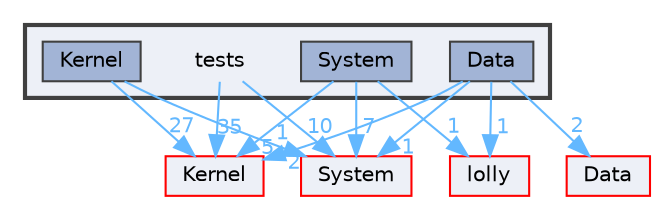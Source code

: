 digraph "tests"
{
 // LATEX_PDF_SIZE
  bgcolor="transparent";
  edge [fontname=Helvetica,fontsize=10,labelfontname=Helvetica,labelfontsize=10];
  node [fontname=Helvetica,fontsize=10,shape=box,height=0.2,width=0.4];
  compound=true
  subgraph clusterdir_59425e443f801f1f2fd8bbe4959a3ccf {
    graph [ bgcolor="#edf0f7", pencolor="grey25", label="", fontname=Helvetica,fontsize=10 style="filled,bold", URL="dir_59425e443f801f1f2fd8bbe4959a3ccf.html",tooltip=""]
    dir_59425e443f801f1f2fd8bbe4959a3ccf [shape=plaintext, label="tests"];
  dir_0e16d6e1be87168091a429944e6ef96f [label="Data", fillcolor="#a2b4d6", color="grey25", style="filled", URL="dir_0e16d6e1be87168091a429944e6ef96f.html",tooltip=""];
  dir_b3a824bd1972d499ced956e15ea89baa [label="Kernel", fillcolor="#a2b4d6", color="grey25", style="filled", URL="dir_b3a824bd1972d499ced956e15ea89baa.html",tooltip=""];
  dir_df16762c41d55ab81241d1dd50493298 [label="System", fillcolor="#a2b4d6", color="grey25", style="filled", URL="dir_df16762c41d55ab81241d1dd50493298.html",tooltip=""];
  }
  dir_4e4e38b7a3cbd015b31043c806009c51 [label="lolly", fillcolor="#edf0f7", color="red", style="filled", URL="dir_4e4e38b7a3cbd015b31043c806009c51.html",tooltip=""];
  dir_52bed8acfaac088d5968cb2c84d7645d [label="Kernel", fillcolor="#edf0f7", color="red", style="filled", URL="dir_52bed8acfaac088d5968cb2c84d7645d.html",tooltip=""];
  dir_9af51e3826d4f9e80d9103b2de543e84 [label="System", fillcolor="#edf0f7", color="red", style="filled", URL="dir_9af51e3826d4f9e80d9103b2de543e84.html",tooltip=""];
  dir_e3d743d0ec9b4013b28b5d69101bc7fb [label="Data", fillcolor="#edf0f7", color="red", style="filled", URL="dir_e3d743d0ec9b4013b28b5d69101bc7fb.html",tooltip=""];
  dir_59425e443f801f1f2fd8bbe4959a3ccf->dir_52bed8acfaac088d5968cb2c84d7645d [headlabel="35", labeldistance=1.5 headhref="dir_000034_000020.html" color="steelblue1" fontcolor="steelblue1"];
  dir_59425e443f801f1f2fd8bbe4959a3ccf->dir_9af51e3826d4f9e80d9103b2de543e84 [headlabel="10", labeldistance=1.5 headhref="dir_000034_000032.html" color="steelblue1" fontcolor="steelblue1"];
  dir_0e16d6e1be87168091a429944e6ef96f->dir_52bed8acfaac088d5968cb2c84d7645d [headlabel="2", labeldistance=1.5 headhref="dir_000009_000020.html" color="steelblue1" fontcolor="steelblue1"];
  dir_0e16d6e1be87168091a429944e6ef96f->dir_4e4e38b7a3cbd015b31043c806009c51 [headlabel="1", labeldistance=1.5 headhref="dir_000009_000023.html" color="steelblue1" fontcolor="steelblue1"];
  dir_0e16d6e1be87168091a429944e6ef96f->dir_9af51e3826d4f9e80d9103b2de543e84 [headlabel="1", labeldistance=1.5 headhref="dir_000009_000032.html" color="steelblue1" fontcolor="steelblue1"];
  dir_0e16d6e1be87168091a429944e6ef96f->dir_e3d743d0ec9b4013b28b5d69101bc7fb [headlabel="2", labeldistance=1.5 headhref="dir_000009_000007.html" color="steelblue1" fontcolor="steelblue1"];
  dir_b3a824bd1972d499ced956e15ea89baa->dir_52bed8acfaac088d5968cb2c84d7645d [headlabel="27", labeldistance=1.5 headhref="dir_000021_000020.html" color="steelblue1" fontcolor="steelblue1"];
  dir_b3a824bd1972d499ced956e15ea89baa->dir_9af51e3826d4f9e80d9103b2de543e84 [headlabel="1", labeldistance=1.5 headhref="dir_000021_000032.html" color="steelblue1" fontcolor="steelblue1"];
  dir_df16762c41d55ab81241d1dd50493298->dir_4e4e38b7a3cbd015b31043c806009c51 [headlabel="1", labeldistance=1.5 headhref="dir_000033_000023.html" color="steelblue1" fontcolor="steelblue1"];
  dir_df16762c41d55ab81241d1dd50493298->dir_52bed8acfaac088d5968cb2c84d7645d [headlabel="5", labeldistance=1.5 headhref="dir_000033_000020.html" color="steelblue1" fontcolor="steelblue1"];
  dir_df16762c41d55ab81241d1dd50493298->dir_9af51e3826d4f9e80d9103b2de543e84 [headlabel="7", labeldistance=1.5 headhref="dir_000033_000032.html" color="steelblue1" fontcolor="steelblue1"];
}
